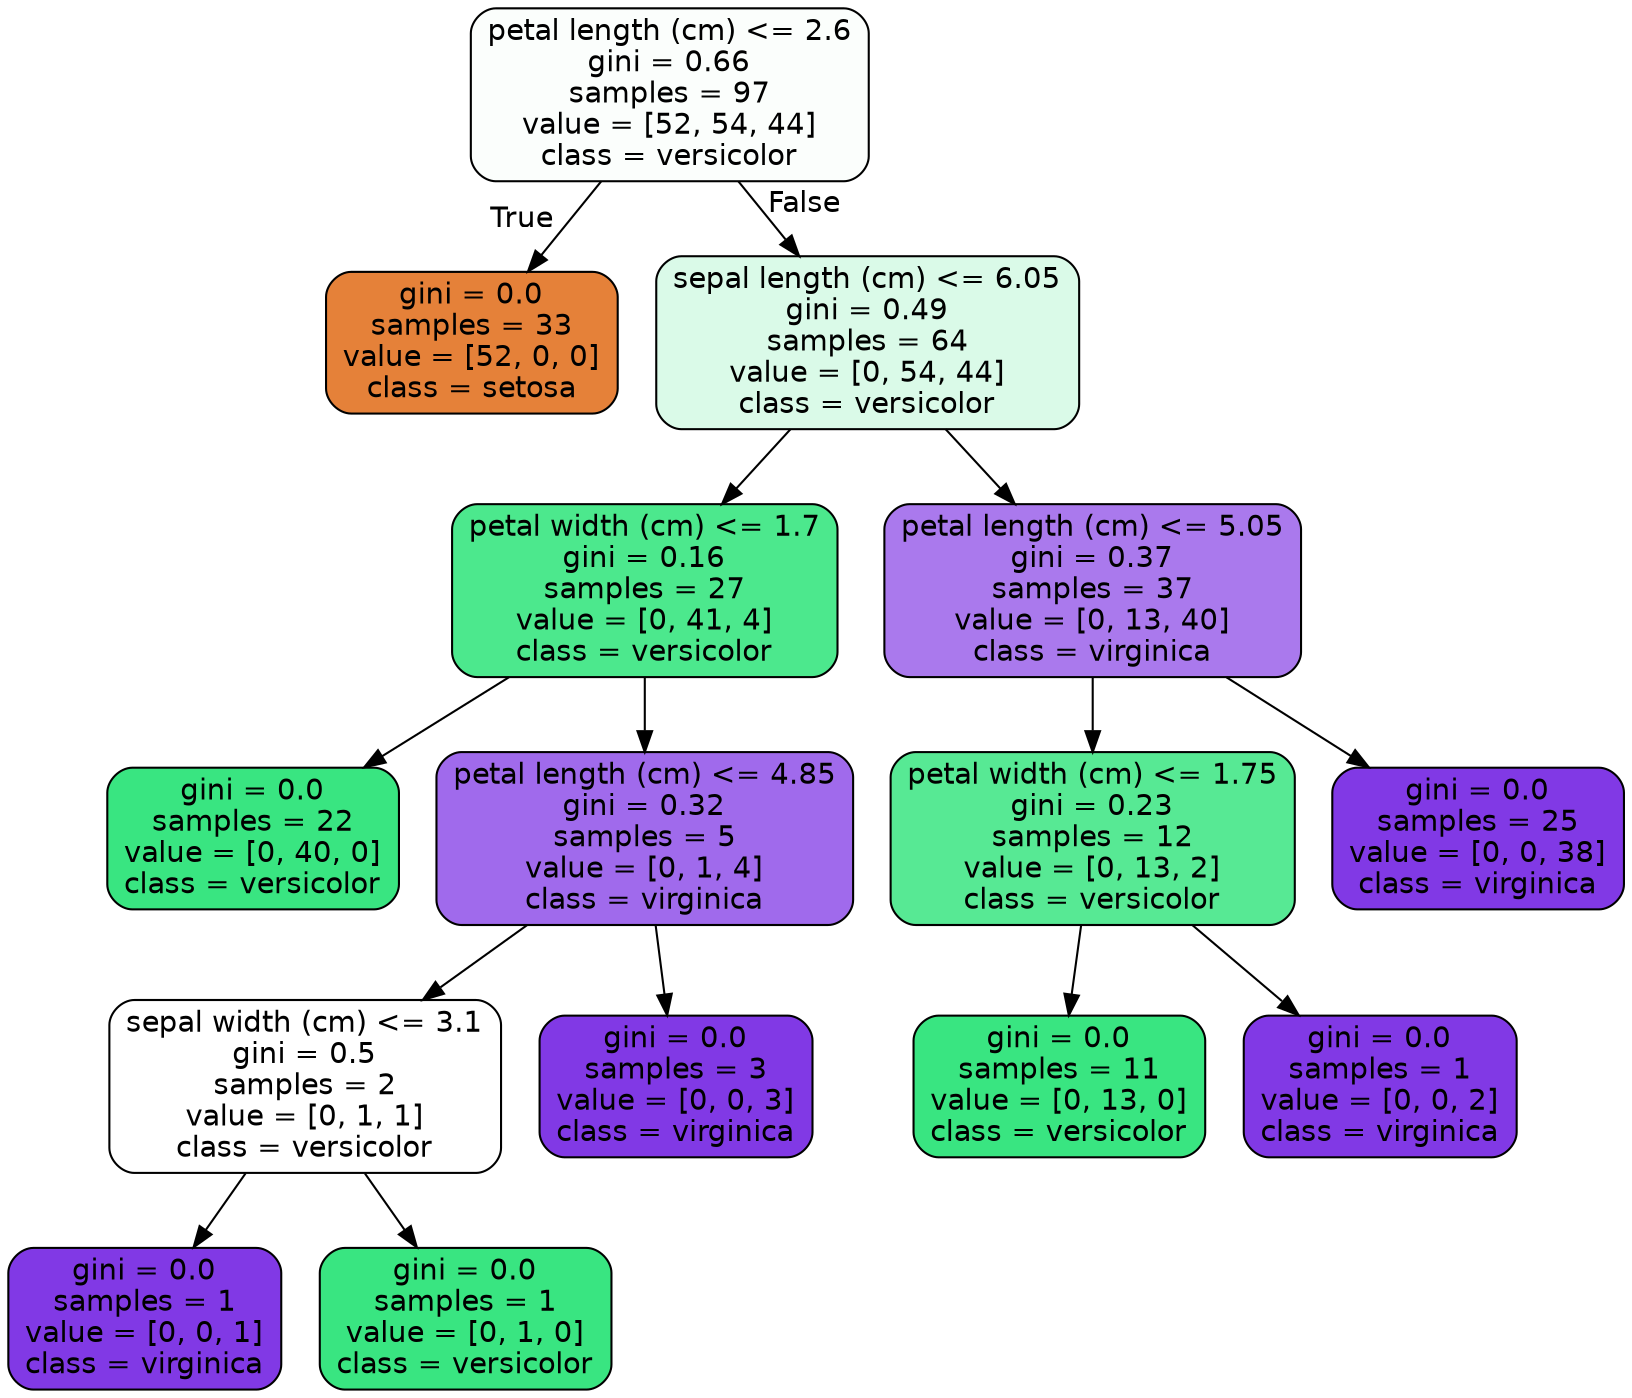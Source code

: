 digraph Tree {
node [shape=box, style="filled, rounded", color="black", fontname=helvetica] ;
edge [fontname=helvetica] ;
0 [label="petal length (cm) <= 2.6\ngini = 0.66\nsamples = 97\nvalue = [52, 54, 44]\nclass = versicolor", fillcolor="#fbfefc"] ;
1 [label="gini = 0.0\nsamples = 33\nvalue = [52, 0, 0]\nclass = setosa", fillcolor="#e58139"] ;
0 -> 1 [labeldistance=2.5, labelangle=45, headlabel="True"] ;
2 [label="sepal length (cm) <= 6.05\ngini = 0.49\nsamples = 64\nvalue = [0, 54, 44]\nclass = versicolor", fillcolor="#dafae8"] ;
0 -> 2 [labeldistance=2.5, labelangle=-45, headlabel="False"] ;
3 [label="petal width (cm) <= 1.7\ngini = 0.16\nsamples = 27\nvalue = [0, 41, 4]\nclass = versicolor", fillcolor="#4ce88d"] ;
2 -> 3 ;
4 [label="gini = 0.0\nsamples = 22\nvalue = [0, 40, 0]\nclass = versicolor", fillcolor="#39e581"] ;
3 -> 4 ;
5 [label="petal length (cm) <= 4.85\ngini = 0.32\nsamples = 5\nvalue = [0, 1, 4]\nclass = virginica", fillcolor="#a06aec"] ;
3 -> 5 ;
6 [label="sepal width (cm) <= 3.1\ngini = 0.5\nsamples = 2\nvalue = [0, 1, 1]\nclass = versicolor", fillcolor="#ffffff"] ;
5 -> 6 ;
7 [label="gini = 0.0\nsamples = 1\nvalue = [0, 0, 1]\nclass = virginica", fillcolor="#8139e5"] ;
6 -> 7 ;
8 [label="gini = 0.0\nsamples = 1\nvalue = [0, 1, 0]\nclass = versicolor", fillcolor="#39e581"] ;
6 -> 8 ;
9 [label="gini = 0.0\nsamples = 3\nvalue = [0, 0, 3]\nclass = virginica", fillcolor="#8139e5"] ;
5 -> 9 ;
10 [label="petal length (cm) <= 5.05\ngini = 0.37\nsamples = 37\nvalue = [0, 13, 40]\nclass = virginica", fillcolor="#aa79ed"] ;
2 -> 10 ;
11 [label="petal width (cm) <= 1.75\ngini = 0.23\nsamples = 12\nvalue = [0, 13, 2]\nclass = versicolor", fillcolor="#57e994"] ;
10 -> 11 ;
12 [label="gini = 0.0\nsamples = 11\nvalue = [0, 13, 0]\nclass = versicolor", fillcolor="#39e581"] ;
11 -> 12 ;
13 [label="gini = 0.0\nsamples = 1\nvalue = [0, 0, 2]\nclass = virginica", fillcolor="#8139e5"] ;
11 -> 13 ;
14 [label="gini = 0.0\nsamples = 25\nvalue = [0, 0, 38]\nclass = virginica", fillcolor="#8139e5"] ;
10 -> 14 ;
}